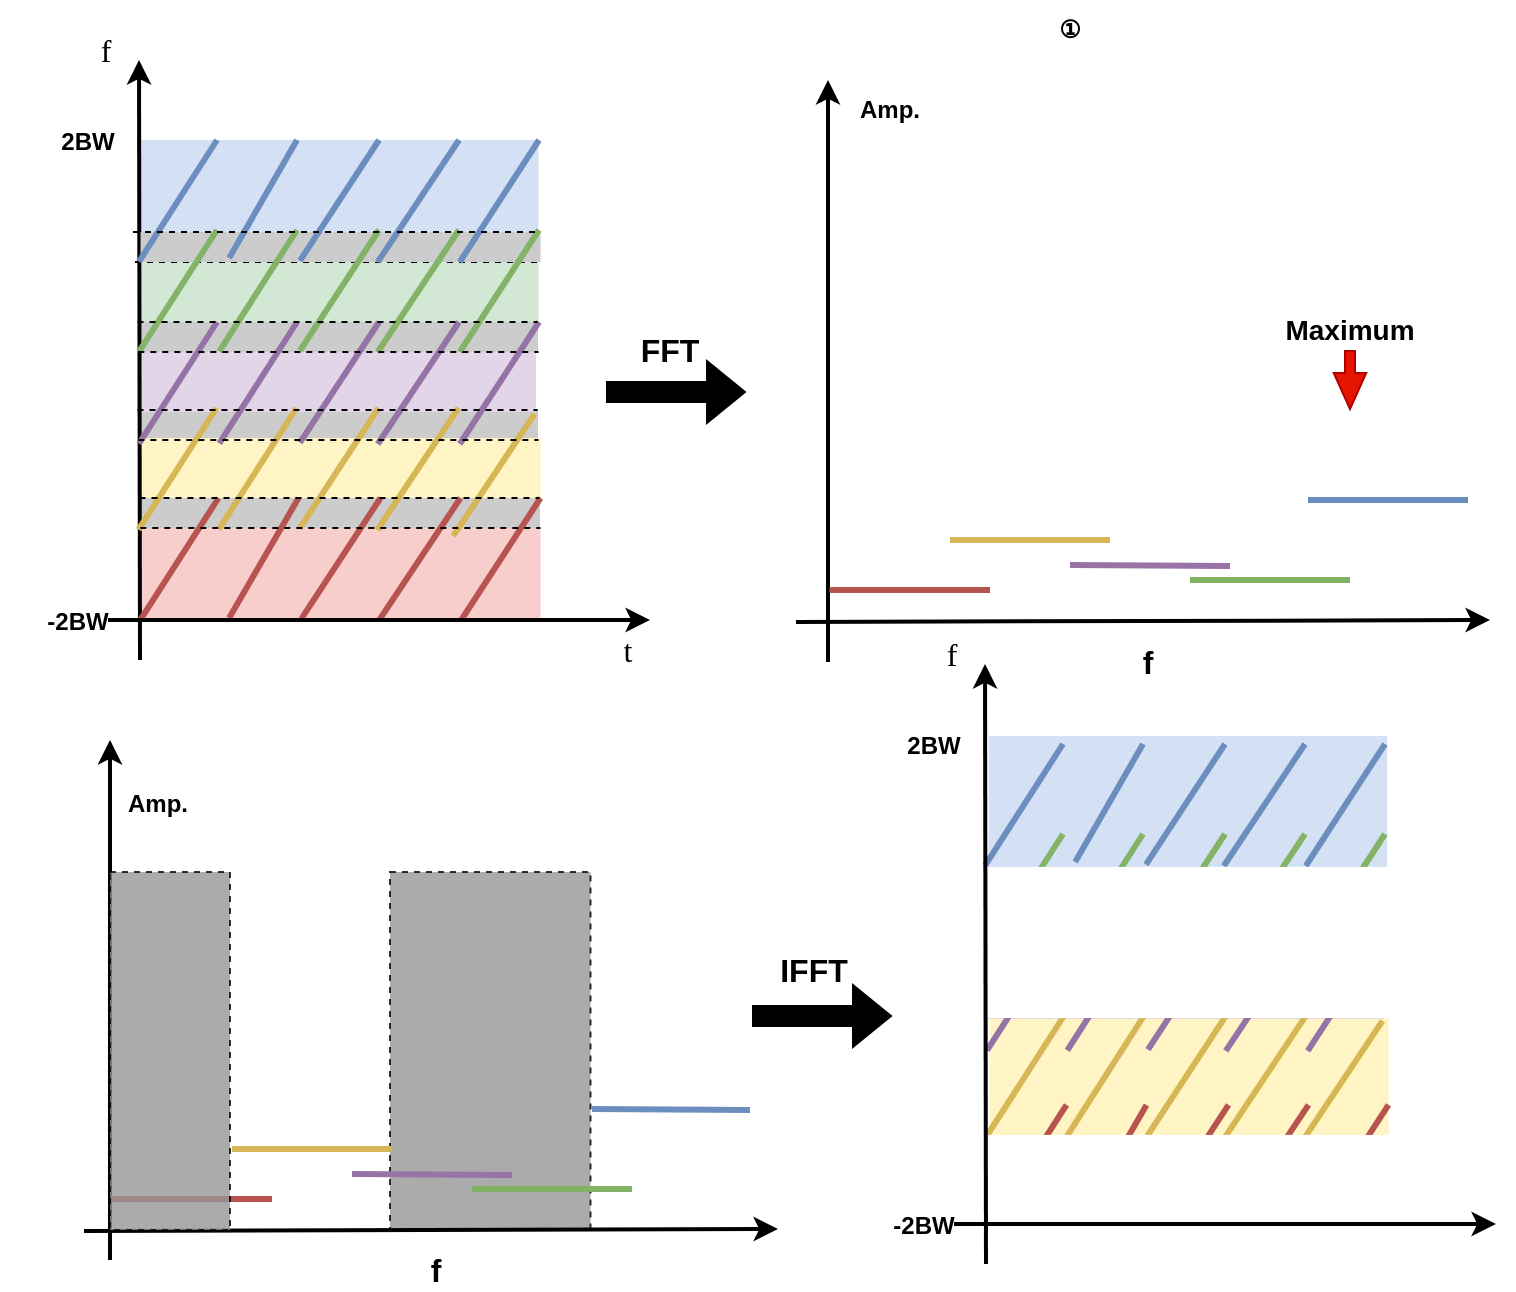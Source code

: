 <mxfile version="24.4.3" type="github">
  <diagram name="第 1 页" id="VxNEleHXGu8UuXWeugi7">
    <mxGraphModel dx="1073" dy="589" grid="1" gridSize="10" guides="1" tooltips="1" connect="1" arrows="1" fold="1" page="1" pageScale="1" pageWidth="827" pageHeight="1169" math="0" shadow="0">
      <root>
        <mxCell id="0" />
        <mxCell id="1" parent="0" />
        <mxCell id="XbkIyCVHTv0LO2_xPqWA-14" value="" style="group;strokeColor=default;fillColor=#969696;fontColor=#ffffff;container=0;dashed=1;opacity=80;" parent="1" vertex="1" connectable="0">
          <mxGeometry x="220" y="486" width="100.25" height="179" as="geometry" />
        </mxCell>
        <mxCell id="XbkIyCVHTv0LO2_xPqWA-61" value="&lt;b&gt;&lt;font style=&quot;font-size: 16px;&quot;&gt;FFT&lt;/font&gt;&lt;/b&gt;" style="text;strokeColor=none;align=center;fillColor=none;html=1;verticalAlign=middle;whiteSpace=wrap;rounded=0;" parent="1" vertex="1">
          <mxGeometry x="330" y="210" width="60" height="30" as="geometry" />
        </mxCell>
        <mxCell id="XbkIyCVHTv0LO2_xPqWA-70" value="" style="endArrow=classic;html=1;rounded=0;strokeWidth=2;" parent="1" edge="1">
          <mxGeometry width="50" height="50" relative="1" as="geometry">
            <mxPoint x="439" y="381" as="sourcePoint" />
            <mxPoint x="439" y="90" as="targetPoint" />
          </mxGeometry>
        </mxCell>
        <mxCell id="XbkIyCVHTv0LO2_xPqWA-98" value="" style="endArrow=classic;html=1;rounded=0;strokeWidth=2;" parent="1" edge="1">
          <mxGeometry width="50" height="50" relative="1" as="geometry">
            <mxPoint x="423" y="361" as="sourcePoint" />
            <mxPoint x="770" y="360" as="targetPoint" />
          </mxGeometry>
        </mxCell>
        <mxCell id="XbkIyCVHTv0LO2_xPqWA-100" value="&lt;font face=&quot;Helvetica&quot;&gt;&lt;b&gt;Amp.&lt;/b&gt;&lt;/font&gt;" style="text;strokeColor=none;align=center;fillColor=none;html=1;verticalAlign=middle;whiteSpace=wrap;rounded=0;" parent="1" vertex="1">
          <mxGeometry x="440" y="90" width="60" height="30" as="geometry" />
        </mxCell>
        <mxCell id="XbkIyCVHTv0LO2_xPqWA-101" value="&lt;font face=&quot;Helvetica&quot; style=&quot;font-size: 16px;&quot;&gt;&lt;b&gt;f&lt;/b&gt;&lt;/font&gt;" style="text;strokeColor=none;align=center;fillColor=none;html=1;verticalAlign=middle;whiteSpace=wrap;rounded=0;" parent="1" vertex="1">
          <mxGeometry x="584.75" y="373.5" width="28" height="14.5" as="geometry" />
        </mxCell>
        <mxCell id="XbkIyCVHTv0LO2_xPqWA-102" value="" style="endArrow=none;html=1;rounded=0;strokeWidth=3;strokeColor=#b85450;exitX=0.008;exitY=0.972;exitDx=0;exitDy=0;exitPerimeter=0;fillColor=#f8cecc;" parent="1" edge="1">
          <mxGeometry width="50" height="50" relative="1" as="geometry">
            <mxPoint x="439.752" y="345" as="sourcePoint" />
            <mxPoint x="520" y="345" as="targetPoint" />
          </mxGeometry>
        </mxCell>
        <mxCell id="XbkIyCVHTv0LO2_xPqWA-103" value="" style="endArrow=none;html=1;rounded=0;strokeWidth=3;strokeColor=#d6b656;exitX=0.008;exitY=0.972;exitDx=0;exitDy=0;exitPerimeter=0;fillColor=#f8cecc;" parent="1" edge="1">
          <mxGeometry width="50" height="50" relative="1" as="geometry">
            <mxPoint x="500.002" y="320" as="sourcePoint" />
            <mxPoint x="580" y="320" as="targetPoint" />
          </mxGeometry>
        </mxCell>
        <mxCell id="XbkIyCVHTv0LO2_xPqWA-104" value="" style="endArrow=none;html=1;rounded=0;strokeWidth=3;strokeColor=#9773a6;exitX=0.008;exitY=0.972;exitDx=0;exitDy=0;exitPerimeter=0;fillColor=#f8cecc;" parent="1" edge="1">
          <mxGeometry width="50" height="50" relative="1" as="geometry">
            <mxPoint x="560.002" y="332.5" as="sourcePoint" />
            <mxPoint x="640" y="333" as="targetPoint" />
          </mxGeometry>
        </mxCell>
        <mxCell id="XbkIyCVHTv0LO2_xPqWA-105" value="" style="endArrow=none;html=1;rounded=0;strokeWidth=3;strokeColor=#81b365;exitX=0.008;exitY=0.972;exitDx=0;exitDy=0;exitPerimeter=0;fillColor=#f8cecc;" parent="1" edge="1">
          <mxGeometry width="50" height="50" relative="1" as="geometry">
            <mxPoint x="620.002" y="340" as="sourcePoint" />
            <mxPoint x="700" y="340" as="targetPoint" />
          </mxGeometry>
        </mxCell>
        <mxCell id="XbkIyCVHTv0LO2_xPqWA-106" value="" style="endArrow=none;html=1;rounded=0;strokeWidth=3;strokeColor=#6c8ebf;exitX=0.008;exitY=0.972;exitDx=0;exitDy=0;exitPerimeter=0;fillColor=#f8cecc;" parent="1" edge="1">
          <mxGeometry width="50" height="50" relative="1" as="geometry">
            <mxPoint x="679.002" y="300" as="sourcePoint" />
            <mxPoint x="759" y="300" as="targetPoint" />
          </mxGeometry>
        </mxCell>
        <mxCell id="31BAXKI34DxPGChQAaCB-2" value="&lt;b&gt;①&lt;/b&gt;" style="text;strokeColor=none;align=center;fillColor=none;html=1;verticalAlign=middle;whiteSpace=wrap;rounded=0;" vertex="1" parent="1">
          <mxGeometry x="530" y="50" width="60" height="30" as="geometry" />
        </mxCell>
        <mxCell id="31BAXKI34DxPGChQAaCB-3" value="" style="endArrow=classic;html=1;rounded=0;strokeWidth=2;" edge="1" parent="1">
          <mxGeometry width="50" height="50" relative="1" as="geometry">
            <mxPoint x="80" y="680" as="sourcePoint" />
            <mxPoint x="80" y="420" as="targetPoint" />
          </mxGeometry>
        </mxCell>
        <mxCell id="31BAXKI34DxPGChQAaCB-4" value="" style="endArrow=classic;html=1;rounded=0;strokeWidth=2;" edge="1" parent="1">
          <mxGeometry width="50" height="50" relative="1" as="geometry">
            <mxPoint x="67" y="665.5" as="sourcePoint" />
            <mxPoint x="414" y="664.5" as="targetPoint" />
          </mxGeometry>
        </mxCell>
        <mxCell id="31BAXKI34DxPGChQAaCB-5" value="&lt;font face=&quot;Helvetica&quot;&gt;&lt;b&gt;Amp.&lt;/b&gt;&lt;/font&gt;" style="text;strokeColor=none;align=center;fillColor=none;html=1;verticalAlign=middle;whiteSpace=wrap;rounded=0;" vertex="1" parent="1">
          <mxGeometry x="74" y="436.5" width="60" height="30" as="geometry" />
        </mxCell>
        <mxCell id="31BAXKI34DxPGChQAaCB-6" value="&lt;font face=&quot;Helvetica&quot; style=&quot;font-size: 16px;&quot;&gt;&lt;b&gt;f&lt;/b&gt;&lt;/font&gt;" style="text;strokeColor=none;align=center;fillColor=none;html=1;verticalAlign=middle;whiteSpace=wrap;rounded=0;" vertex="1" parent="1">
          <mxGeometry x="228.75" y="678" width="28" height="14.5" as="geometry" />
        </mxCell>
        <mxCell id="31BAXKI34DxPGChQAaCB-7" value="" style="endArrow=none;html=1;rounded=0;strokeWidth=3;strokeColor=#b85450;exitX=0.008;exitY=0.972;exitDx=0;exitDy=0;exitPerimeter=0;fillColor=#f8cecc;" edge="1" parent="1">
          <mxGeometry width="50" height="50" relative="1" as="geometry">
            <mxPoint x="80.752" y="649.5" as="sourcePoint" />
            <mxPoint x="161" y="649.5" as="targetPoint" />
          </mxGeometry>
        </mxCell>
        <mxCell id="31BAXKI34DxPGChQAaCB-8" value="" style="endArrow=none;html=1;rounded=0;strokeWidth=3;strokeColor=#d6b656;exitX=0.008;exitY=0.972;exitDx=0;exitDy=0;exitPerimeter=0;fillColor=#f8cecc;" edge="1" parent="1">
          <mxGeometry width="50" height="50" relative="1" as="geometry">
            <mxPoint x="141.002" y="624.5" as="sourcePoint" />
            <mxPoint x="221" y="624.5" as="targetPoint" />
          </mxGeometry>
        </mxCell>
        <mxCell id="31BAXKI34DxPGChQAaCB-9" value="" style="endArrow=none;html=1;rounded=0;strokeWidth=3;strokeColor=#9773a6;exitX=0.008;exitY=0.972;exitDx=0;exitDy=0;exitPerimeter=0;fillColor=#f8cecc;" edge="1" parent="1">
          <mxGeometry width="50" height="50" relative="1" as="geometry">
            <mxPoint x="201.002" y="637" as="sourcePoint" />
            <mxPoint x="281" y="637.5" as="targetPoint" />
          </mxGeometry>
        </mxCell>
        <mxCell id="31BAXKI34DxPGChQAaCB-10" value="" style="endArrow=none;html=1;rounded=0;strokeWidth=3;strokeColor=#81b365;exitX=0.008;exitY=0.972;exitDx=0;exitDy=0;exitPerimeter=0;fillColor=#f8cecc;" edge="1" parent="1">
          <mxGeometry width="50" height="50" relative="1" as="geometry">
            <mxPoint x="261.002" y="644.5" as="sourcePoint" />
            <mxPoint x="341" y="644.5" as="targetPoint" />
          </mxGeometry>
        </mxCell>
        <mxCell id="31BAXKI34DxPGChQAaCB-11" value="" style="endArrow=none;html=1;rounded=0;strokeWidth=3;strokeColor=#6c8ebf;exitX=0.008;exitY=0.972;exitDx=0;exitDy=0;exitPerimeter=0;fillColor=#f8cecc;" edge="1" parent="1">
          <mxGeometry width="50" height="50" relative="1" as="geometry">
            <mxPoint x="321.002" y="604.5" as="sourcePoint" />
            <mxPoint x="400" y="605" as="targetPoint" />
          </mxGeometry>
        </mxCell>
        <mxCell id="31BAXKI34DxPGChQAaCB-12" value="&lt;b&gt;2BW&lt;/b&gt;" style="text;strokeColor=none;align=center;fillColor=none;html=1;verticalAlign=middle;whiteSpace=wrap;rounded=0;" vertex="1" parent="1">
          <mxGeometry x="38.5" y="105.5" width="60" height="30" as="geometry" />
        </mxCell>
        <mxCell id="31BAXKI34DxPGChQAaCB-13" value="&lt;font face=&quot;Times New Roman&quot; style=&quot;font-size: 16px;&quot;&gt;f&lt;/font&gt;" style="text;strokeColor=none;align=center;fillColor=none;html=1;verticalAlign=middle;whiteSpace=wrap;rounded=0;" vertex="1" parent="1">
          <mxGeometry x="47.5" y="60" width="60" height="30" as="geometry" />
        </mxCell>
        <mxCell id="31BAXKI34DxPGChQAaCB-14" value="" style="rounded=0;whiteSpace=wrap;html=1;strokeColor=none;container=0;" vertex="1" parent="1">
          <mxGeometry x="25" y="140" width="200.5" height="10" as="geometry" />
        </mxCell>
        <mxCell id="31BAXKI34DxPGChQAaCB-15" value="" style="group;strokeColor=none;" vertex="1" connectable="0" parent="1">
          <mxGeometry x="54.5" y="80" width="295.5" height="320" as="geometry" />
        </mxCell>
        <mxCell id="31BAXKI34DxPGChQAaCB-16" value="" style="group;strokeColor=none;fillColor=#CCCCCC;fontColor=#ffffff;container=0;" vertex="1" connectable="0" parent="31BAXKI34DxPGChQAaCB-15">
          <mxGeometry x="40.5" y="219" width="200" height="15" as="geometry" />
        </mxCell>
        <mxCell id="31BAXKI34DxPGChQAaCB-17" value="" style="group;strokeColor=none;fillColor=#CCCCCC;fontColor=#ffffff;container=0;" vertex="1" connectable="0" parent="31BAXKI34DxPGChQAaCB-15">
          <mxGeometry x="39.5" y="175" width="200" height="15" as="geometry" />
        </mxCell>
        <mxCell id="31BAXKI34DxPGChQAaCB-18" value="" style="group;strokeColor=none;fillColor=#CCCCCC;fontColor=#ffffff;container=0;" vertex="1" connectable="0" parent="31BAXKI34DxPGChQAaCB-15">
          <mxGeometry x="39.5" y="131" width="200" height="15" as="geometry" />
        </mxCell>
        <mxCell id="31BAXKI34DxPGChQAaCB-19" value="" style="rounded=0;whiteSpace=wrap;html=1;fillColor=#F8CECC;strokeColor=none;container=0;" vertex="1" parent="31BAXKI34DxPGChQAaCB-15">
          <mxGeometry x="41.502" y="234" width="199.25" height="45" as="geometry" />
        </mxCell>
        <mxCell id="31BAXKI34DxPGChQAaCB-20" value="" style="rounded=0;whiteSpace=wrap;html=1;fillColor=#FFF4C3;strokeColor=none;container=0;" vertex="1" parent="31BAXKI34DxPGChQAaCB-15">
          <mxGeometry x="41.502" y="189" width="199.25" height="30" as="geometry" />
        </mxCell>
        <mxCell id="31BAXKI34DxPGChQAaCB-21" value="" style="rounded=0;whiteSpace=wrap;html=1;fillColor=#E1D5E7;strokeColor=none;container=0;" vertex="1" parent="31BAXKI34DxPGChQAaCB-15">
          <mxGeometry x="39.252" y="146" width="199.25" height="30" as="geometry" />
        </mxCell>
        <mxCell id="31BAXKI34DxPGChQAaCB-22" value="" style="rounded=0;whiteSpace=wrap;html=1;fillColor=#D4E1F5;strokeColor=none;container=0;" vertex="1" parent="31BAXKI34DxPGChQAaCB-15">
          <mxGeometry x="40.502" y="40" width="199.25" height="46" as="geometry" />
        </mxCell>
        <mxCell id="31BAXKI34DxPGChQAaCB-23" value="" style="rounded=0;whiteSpace=wrap;html=1;fillColor=#D3E8D4;strokeColor=none;container=0;" vertex="1" parent="31BAXKI34DxPGChQAaCB-15">
          <mxGeometry x="40.502" y="101" width="199.25" height="30" as="geometry" />
        </mxCell>
        <mxCell id="31BAXKI34DxPGChQAaCB-24" value="" style="endArrow=none;dashed=1;html=1;rounded=0;strokeColor=#000000;" edge="1" parent="31BAXKI34DxPGChQAaCB-15">
          <mxGeometry width="50" height="50" relative="1" as="geometry">
            <mxPoint x="38" y="101" as="sourcePoint" />
            <mxPoint x="240" y="101" as="targetPoint" />
          </mxGeometry>
        </mxCell>
        <mxCell id="31BAXKI34DxPGChQAaCB-25" value="" style="endArrow=none;html=1;rounded=0;strokeWidth=3;strokeColor=#d6b656;fillColor=#fff2cc;" edge="1" parent="31BAXKI34DxPGChQAaCB-15">
          <mxGeometry width="50" height="50" relative="1" as="geometry">
            <mxPoint x="197.12" y="238" as="sourcePoint" />
            <mxPoint x="237.75" y="177" as="targetPoint" />
          </mxGeometry>
        </mxCell>
        <mxCell id="31BAXKI34DxPGChQAaCB-26" value="" style="endArrow=classic;html=1;rounded=0;strokeWidth=2;" edge="1" parent="31BAXKI34DxPGChQAaCB-15">
          <mxGeometry width="50" height="50" relative="1" as="geometry">
            <mxPoint x="40.5" y="300" as="sourcePoint" />
            <mxPoint x="40" as="targetPoint" />
          </mxGeometry>
        </mxCell>
        <mxCell id="31BAXKI34DxPGChQAaCB-27" value="" style="group;strokeColor=none;fillColor=#CCCCCC;fontColor=#ffffff;container=0;" vertex="1" connectable="0" parent="31BAXKI34DxPGChQAaCB-15">
          <mxGeometry x="40.75" y="86" width="200" height="15" as="geometry" />
        </mxCell>
        <mxCell id="31BAXKI34DxPGChQAaCB-30" value="" style="endArrow=none;html=1;rounded=0;strokeWidth=3;strokeColor=#6c8ebf;exitX=0.008;exitY=0.972;exitDx=0;exitDy=0;exitPerimeter=0;fillColor=#dae8fc;" edge="1" parent="31BAXKI34DxPGChQAaCB-15">
          <mxGeometry width="50" height="50" relative="1" as="geometry">
            <mxPoint x="40.002" y="100.76" as="sourcePoint" />
            <mxPoint x="79" y="40" as="targetPoint" />
          </mxGeometry>
        </mxCell>
        <mxCell id="31BAXKI34DxPGChQAaCB-31" value="" style="endArrow=none;html=1;rounded=0;strokeWidth=3;strokeColor=#6c8ebf;exitX=0.127;exitY=0.984;exitDx=0;exitDy=0;exitPerimeter=0;fillColor=#dae8fc;" edge="1" parent="31BAXKI34DxPGChQAaCB-15">
          <mxGeometry width="50" height="50" relative="1" as="geometry">
            <mxPoint x="85.08" y="99.04" as="sourcePoint" />
            <mxPoint x="119" y="40" as="targetPoint" />
          </mxGeometry>
        </mxCell>
        <mxCell id="31BAXKI34DxPGChQAaCB-32" value="" style="endArrow=none;html=1;rounded=0;strokeWidth=3;strokeColor=#6c8ebf;exitX=0.264;exitY=0.979;exitDx=0;exitDy=0;exitPerimeter=0;fillColor=#dae8fc;" edge="1" parent="31BAXKI34DxPGChQAaCB-15">
          <mxGeometry width="50" height="50" relative="1" as="geometry">
            <mxPoint x="120.476" y="100.32" as="sourcePoint" />
            <mxPoint x="160" y="40" as="targetPoint" />
          </mxGeometry>
        </mxCell>
        <mxCell id="31BAXKI34DxPGChQAaCB-33" value="" style="endArrow=none;html=1;rounded=0;strokeWidth=3;strokeColor=#6c8ebf;fillColor=#dae8fc;" edge="1" parent="31BAXKI34DxPGChQAaCB-15">
          <mxGeometry width="50" height="50" relative="1" as="geometry">
            <mxPoint x="159.37" y="101" as="sourcePoint" />
            <mxPoint x="200" y="40" as="targetPoint" />
          </mxGeometry>
        </mxCell>
        <mxCell id="31BAXKI34DxPGChQAaCB-34" value="" style="endArrow=none;html=1;rounded=0;strokeWidth=3;strokeColor=#6c8ebf;fillColor=#dae8fc;" edge="1" parent="31BAXKI34DxPGChQAaCB-15">
          <mxGeometry width="50" height="50" relative="1" as="geometry">
            <mxPoint x="200.37" y="101" as="sourcePoint" />
            <mxPoint x="240" y="40" as="targetPoint" />
          </mxGeometry>
        </mxCell>
        <mxCell id="31BAXKI34DxPGChQAaCB-35" value="" style="endArrow=none;html=1;rounded=0;strokeWidth=3;strokeColor=#82b366;exitX=0.008;exitY=0.972;exitDx=0;exitDy=0;exitPerimeter=0;fillColor=#d5e8d4;" edge="1" parent="31BAXKI34DxPGChQAaCB-15">
          <mxGeometry width="50" height="50" relative="1" as="geometry">
            <mxPoint x="40.002" y="145.76" as="sourcePoint" />
            <mxPoint x="79" y="85" as="targetPoint" />
          </mxGeometry>
        </mxCell>
        <mxCell id="31BAXKI34DxPGChQAaCB-36" value="" style="endArrow=none;html=1;rounded=0;strokeWidth=3;strokeColor=#82b366;exitX=0.127;exitY=0.984;exitDx=0;exitDy=0;exitPerimeter=0;fillColor=#d5e8d4;" edge="1" parent="31BAXKI34DxPGChQAaCB-15">
          <mxGeometry width="50" height="50" relative="1" as="geometry">
            <mxPoint x="80.153" y="145.72" as="sourcePoint" />
            <mxPoint x="119" y="85" as="targetPoint" />
          </mxGeometry>
        </mxCell>
        <mxCell id="31BAXKI34DxPGChQAaCB-37" value="" style="endArrow=none;html=1;rounded=0;strokeWidth=3;strokeColor=#82b366;exitX=0.264;exitY=0.979;exitDx=0;exitDy=0;exitPerimeter=0;fillColor=#d5e8d4;" edge="1" parent="31BAXKI34DxPGChQAaCB-15">
          <mxGeometry width="50" height="50" relative="1" as="geometry">
            <mxPoint x="120.476" y="145.32" as="sourcePoint" />
            <mxPoint x="160" y="85" as="targetPoint" />
          </mxGeometry>
        </mxCell>
        <mxCell id="31BAXKI34DxPGChQAaCB-38" value="" style="endArrow=none;html=1;rounded=0;strokeWidth=3;strokeColor=#82b366;fillColor=#d5e8d4;" edge="1" parent="31BAXKI34DxPGChQAaCB-15">
          <mxGeometry width="50" height="50" relative="1" as="geometry">
            <mxPoint x="159.37" y="146" as="sourcePoint" />
            <mxPoint x="200" y="85" as="targetPoint" />
          </mxGeometry>
        </mxCell>
        <mxCell id="31BAXKI34DxPGChQAaCB-39" value="" style="endArrow=none;html=1;rounded=0;strokeWidth=3;strokeColor=#82b366;fillColor=#d5e8d4;" edge="1" parent="31BAXKI34DxPGChQAaCB-15">
          <mxGeometry width="50" height="50" relative="1" as="geometry">
            <mxPoint x="200.37" y="146" as="sourcePoint" />
            <mxPoint x="240" y="85" as="targetPoint" />
          </mxGeometry>
        </mxCell>
        <mxCell id="31BAXKI34DxPGChQAaCB-40" value="" style="endArrow=none;html=1;rounded=0;strokeWidth=3;strokeColor=#9673a6;exitX=0.008;exitY=0.972;exitDx=0;exitDy=0;exitPerimeter=0;fillColor=#e1d5e7;" edge="1" parent="31BAXKI34DxPGChQAaCB-15">
          <mxGeometry width="50" height="50" relative="1" as="geometry">
            <mxPoint x="40.002" y="191.76" as="sourcePoint" />
            <mxPoint x="79" y="131" as="targetPoint" />
          </mxGeometry>
        </mxCell>
        <mxCell id="31BAXKI34DxPGChQAaCB-41" value="" style="endArrow=none;html=1;rounded=0;strokeWidth=3;strokeColor=#9673a6;exitX=0.127;exitY=0.984;exitDx=0;exitDy=0;exitPerimeter=0;fillColor=#e1d5e7;" edge="1" parent="31BAXKI34DxPGChQAaCB-15">
          <mxGeometry width="50" height="50" relative="1" as="geometry">
            <mxPoint x="80.153" y="191.72" as="sourcePoint" />
            <mxPoint x="119" y="131" as="targetPoint" />
          </mxGeometry>
        </mxCell>
        <mxCell id="31BAXKI34DxPGChQAaCB-42" value="" style="endArrow=none;html=1;rounded=0;strokeWidth=3;strokeColor=#9673a6;exitX=0.264;exitY=0.979;exitDx=0;exitDy=0;exitPerimeter=0;fillColor=#e1d5e7;" edge="1" parent="31BAXKI34DxPGChQAaCB-15">
          <mxGeometry width="50" height="50" relative="1" as="geometry">
            <mxPoint x="120.476" y="191.32" as="sourcePoint" />
            <mxPoint x="160" y="131" as="targetPoint" />
          </mxGeometry>
        </mxCell>
        <mxCell id="31BAXKI34DxPGChQAaCB-43" value="" style="endArrow=none;html=1;rounded=0;strokeWidth=3;strokeColor=#9673a6;fillColor=#e1d5e7;" edge="1" parent="31BAXKI34DxPGChQAaCB-15">
          <mxGeometry width="50" height="50" relative="1" as="geometry">
            <mxPoint x="159.37" y="192" as="sourcePoint" />
            <mxPoint x="200" y="131" as="targetPoint" />
          </mxGeometry>
        </mxCell>
        <mxCell id="31BAXKI34DxPGChQAaCB-44" value="" style="endArrow=none;html=1;rounded=0;strokeWidth=3;strokeColor=#9673a6;fillColor=#e1d5e7;" edge="1" parent="31BAXKI34DxPGChQAaCB-15">
          <mxGeometry width="50" height="50" relative="1" as="geometry">
            <mxPoint x="200.37" y="192" as="sourcePoint" />
            <mxPoint x="240" y="131" as="targetPoint" />
          </mxGeometry>
        </mxCell>
        <mxCell id="31BAXKI34DxPGChQAaCB-45" value="" style="endArrow=none;html=1;rounded=0;strokeWidth=3;strokeColor=#d6b656;exitX=0.008;exitY=0.972;exitDx=0;exitDy=0;exitPerimeter=0;fillColor=#fff2cc;" edge="1" parent="31BAXKI34DxPGChQAaCB-15">
          <mxGeometry width="50" height="50" relative="1" as="geometry">
            <mxPoint x="39.752" y="234.76" as="sourcePoint" />
            <mxPoint x="78.75" y="174" as="targetPoint" />
          </mxGeometry>
        </mxCell>
        <mxCell id="31BAXKI34DxPGChQAaCB-46" value="" style="endArrow=none;html=1;rounded=0;strokeWidth=3;strokeColor=#d6b656;exitX=0.127;exitY=0.984;exitDx=0;exitDy=0;exitPerimeter=0;fillColor=#fff2cc;" edge="1" parent="31BAXKI34DxPGChQAaCB-15">
          <mxGeometry width="50" height="50" relative="1" as="geometry">
            <mxPoint x="79.903" y="234.72" as="sourcePoint" />
            <mxPoint x="118.75" y="174" as="targetPoint" />
          </mxGeometry>
        </mxCell>
        <mxCell id="31BAXKI34DxPGChQAaCB-47" value="" style="endArrow=none;html=1;rounded=0;strokeWidth=3;strokeColor=#d6b656;exitX=0.264;exitY=0.979;exitDx=0;exitDy=0;exitPerimeter=0;fillColor=#fff2cc;" edge="1" parent="31BAXKI34DxPGChQAaCB-15">
          <mxGeometry width="50" height="50" relative="1" as="geometry">
            <mxPoint x="120.226" y="234.32" as="sourcePoint" />
            <mxPoint x="159.75" y="174" as="targetPoint" />
          </mxGeometry>
        </mxCell>
        <mxCell id="31BAXKI34DxPGChQAaCB-48" value="" style="endArrow=none;html=1;rounded=0;strokeWidth=3;strokeColor=#d6b656;fillColor=#fff2cc;" edge="1" parent="31BAXKI34DxPGChQAaCB-15">
          <mxGeometry width="50" height="50" relative="1" as="geometry">
            <mxPoint x="159.12" y="235" as="sourcePoint" />
            <mxPoint x="199.75" y="174" as="targetPoint" />
          </mxGeometry>
        </mxCell>
        <mxCell id="31BAXKI34DxPGChQAaCB-49" value="" style="endArrow=none;html=1;rounded=0;strokeWidth=3;strokeColor=#b85450;exitX=0.008;exitY=0.972;exitDx=0;exitDy=0;exitPerimeter=0;fillColor=#f8cecc;" edge="1" parent="31BAXKI34DxPGChQAaCB-15">
          <mxGeometry width="50" height="50" relative="1" as="geometry">
            <mxPoint x="40.752" y="279.76" as="sourcePoint" />
            <mxPoint x="79.75" y="219" as="targetPoint" />
          </mxGeometry>
        </mxCell>
        <mxCell id="31BAXKI34DxPGChQAaCB-50" value="" style="endArrow=none;html=1;rounded=0;strokeWidth=3;strokeColor=#b85450;exitX=0.127;exitY=0.984;exitDx=0;exitDy=0;exitPerimeter=0;fillColor=#f8cecc;" edge="1" parent="31BAXKI34DxPGChQAaCB-15">
          <mxGeometry width="50" height="50" relative="1" as="geometry">
            <mxPoint x="85.08" y="279.04" as="sourcePoint" />
            <mxPoint x="119.75" y="219" as="targetPoint" />
          </mxGeometry>
        </mxCell>
        <mxCell id="31BAXKI34DxPGChQAaCB-51" value="" style="endArrow=none;html=1;rounded=0;strokeWidth=3;strokeColor=#b85450;exitX=0.264;exitY=0.979;exitDx=0;exitDy=0;exitPerimeter=0;fillColor=#f8cecc;" edge="1" parent="31BAXKI34DxPGChQAaCB-15">
          <mxGeometry width="50" height="50" relative="1" as="geometry">
            <mxPoint x="121.226" y="279.32" as="sourcePoint" />
            <mxPoint x="160.75" y="219" as="targetPoint" />
          </mxGeometry>
        </mxCell>
        <mxCell id="31BAXKI34DxPGChQAaCB-52" value="" style="endArrow=none;html=1;rounded=0;strokeWidth=3;strokeColor=#b85450;fillColor=#f8cecc;" edge="1" parent="31BAXKI34DxPGChQAaCB-15">
          <mxGeometry width="50" height="50" relative="1" as="geometry">
            <mxPoint x="160.12" y="280" as="sourcePoint" />
            <mxPoint x="200.75" y="219" as="targetPoint" />
          </mxGeometry>
        </mxCell>
        <mxCell id="31BAXKI34DxPGChQAaCB-53" value="" style="endArrow=none;html=1;rounded=0;strokeWidth=3;strokeColor=#b85450;fillColor=#f8cecc;" edge="1" parent="31BAXKI34DxPGChQAaCB-15">
          <mxGeometry width="50" height="50" relative="1" as="geometry">
            <mxPoint x="201.12" y="280" as="sourcePoint" />
            <mxPoint x="240.75" y="219" as="targetPoint" />
          </mxGeometry>
        </mxCell>
        <mxCell id="31BAXKI34DxPGChQAaCB-54" value="" style="endArrow=none;html=1;rounded=0;strokeWidth=3;strokeColor=#6c8ebf;exitX=0.127;exitY=0.984;exitDx=0;exitDy=0;exitPerimeter=0;fillColor=#dae8fc;" edge="1" parent="31BAXKI34DxPGChQAaCB-15">
          <mxGeometry width="50" height="50" relative="1" as="geometry">
            <mxPoint x="80.153" y="100.72" as="sourcePoint" />
            <mxPoint x="80.618" y="100.0" as="targetPoint" />
          </mxGeometry>
        </mxCell>
        <mxCell id="31BAXKI34DxPGChQAaCB-57" value="" style="endArrow=none;html=1;rounded=0;strokeWidth=3;strokeColor=#b85450;exitX=0.127;exitY=0.984;exitDx=0;exitDy=0;exitPerimeter=0;fillColor=#f8cecc;" edge="1" parent="31BAXKI34DxPGChQAaCB-15">
          <mxGeometry width="50" height="50" relative="1" as="geometry">
            <mxPoint x="80.903" y="279.72" as="sourcePoint" />
            <mxPoint x="80.723" y="280" as="targetPoint" />
          </mxGeometry>
        </mxCell>
        <mxCell id="31BAXKI34DxPGChQAaCB-58" value="" style="endArrow=none;dashed=1;html=1;rounded=0;strokeColor=#000000;" edge="1" parent="31BAXKI34DxPGChQAaCB-15">
          <mxGeometry width="50" height="50" relative="1" as="geometry">
            <mxPoint x="37" y="86" as="sourcePoint" />
            <mxPoint x="240" y="86" as="targetPoint" />
          </mxGeometry>
        </mxCell>
        <mxCell id="31BAXKI34DxPGChQAaCB-59" value="" style="endArrow=classic;html=1;rounded=0;strokeWidth=2;" edge="1" parent="31BAXKI34DxPGChQAaCB-15">
          <mxGeometry width="50" height="50" relative="1" as="geometry">
            <mxPoint x="24.5" y="280" as="sourcePoint" />
            <mxPoint x="295.5" y="280" as="targetPoint" />
          </mxGeometry>
        </mxCell>
        <mxCell id="31BAXKI34DxPGChQAaCB-60" value="" style="endArrow=none;dashed=1;html=1;rounded=0;strokeColor=#000000;" edge="1" parent="31BAXKI34DxPGChQAaCB-15">
          <mxGeometry width="50" height="50" relative="1" as="geometry">
            <mxPoint x="40.252" y="219" as="sourcePoint" />
            <mxPoint x="240.337" y="219" as="targetPoint" />
          </mxGeometry>
        </mxCell>
        <mxCell id="31BAXKI34DxPGChQAaCB-61" value="" style="endArrow=none;dashed=1;html=1;rounded=0;strokeColor=#000000;" edge="1" parent="31BAXKI34DxPGChQAaCB-15">
          <mxGeometry width="50" height="50" relative="1" as="geometry">
            <mxPoint x="40.667" y="234" as="sourcePoint" />
            <mxPoint x="240.752" y="234" as="targetPoint" />
          </mxGeometry>
        </mxCell>
        <mxCell id="31BAXKI34DxPGChQAaCB-62" value="" style="endArrow=none;dashed=1;html=1;rounded=0;strokeColor=#000000;" edge="1" parent="31BAXKI34DxPGChQAaCB-15">
          <mxGeometry width="50" height="50" relative="1" as="geometry">
            <mxPoint x="39.252" y="175" as="sourcePoint" />
            <mxPoint x="239.337" y="175" as="targetPoint" />
          </mxGeometry>
        </mxCell>
        <mxCell id="31BAXKI34DxPGChQAaCB-63" value="" style="endArrow=none;dashed=1;html=1;rounded=0;strokeColor=#000000;" edge="1" parent="31BAXKI34DxPGChQAaCB-15">
          <mxGeometry width="50" height="50" relative="1" as="geometry">
            <mxPoint x="39.667" y="190" as="sourcePoint" />
            <mxPoint x="239.752" y="190" as="targetPoint" />
          </mxGeometry>
        </mxCell>
        <mxCell id="31BAXKI34DxPGChQAaCB-64" value="" style="endArrow=none;dashed=1;html=1;rounded=0;strokeColor=#000000;" edge="1" parent="31BAXKI34DxPGChQAaCB-15">
          <mxGeometry width="50" height="50" relative="1" as="geometry">
            <mxPoint x="39.252" y="131" as="sourcePoint" />
            <mxPoint x="239.337" y="131" as="targetPoint" />
          </mxGeometry>
        </mxCell>
        <mxCell id="31BAXKI34DxPGChQAaCB-65" value="" style="endArrow=none;dashed=1;html=1;rounded=0;strokeColor=#000000;" edge="1" parent="31BAXKI34DxPGChQAaCB-15">
          <mxGeometry width="50" height="50" relative="1" as="geometry">
            <mxPoint x="39.667" y="146" as="sourcePoint" />
            <mxPoint x="239.752" y="146" as="targetPoint" />
          </mxGeometry>
        </mxCell>
        <mxCell id="31BAXKI34DxPGChQAaCB-68" value="&lt;b&gt;-2BW&lt;/b&gt;" style="text;strokeColor=none;align=center;fillColor=none;html=1;verticalAlign=middle;whiteSpace=wrap;rounded=0;" vertex="1" parent="31BAXKI34DxPGChQAaCB-15">
          <mxGeometry x="-20.75" y="266" width="60" height="30" as="geometry" />
        </mxCell>
        <mxCell id="31BAXKI34DxPGChQAaCB-70" value="&lt;font face=&quot;Times New Roman&quot; style=&quot;font-size: 16px;&quot;&gt;t&lt;/font&gt;" style="text;strokeColor=none;align=center;fillColor=none;html=1;verticalAlign=middle;whiteSpace=wrap;rounded=0;" vertex="1" parent="1">
          <mxGeometry x="309" y="360" width="60" height="30" as="geometry" />
        </mxCell>
        <mxCell id="31BAXKI34DxPGChQAaCB-77" value="&lt;b style=&quot;&quot;&gt;&lt;font style=&quot;font-size: 14px;&quot;&gt;Maximum&lt;/font&gt;&lt;/b&gt;" style="text;strokeColor=none;align=center;fillColor=none;html=1;verticalAlign=middle;whiteSpace=wrap;rounded=0;" vertex="1" parent="1">
          <mxGeometry x="670" y="200" width="60" height="30" as="geometry" />
        </mxCell>
        <mxCell id="31BAXKI34DxPGChQAaCB-78" value="" style="shape=flexArrow;endArrow=classic;html=1;rounded=0;width=5;endSize=5.67;endWidth=10.241;fillColor=#e51400;strokeColor=#B20000;" edge="1" parent="1">
          <mxGeometry width="50" height="50" relative="1" as="geometry">
            <mxPoint x="700" y="225" as="sourcePoint" />
            <mxPoint x="700" y="255" as="targetPoint" />
          </mxGeometry>
        </mxCell>
        <mxCell id="31BAXKI34DxPGChQAaCB-80" value="&lt;b&gt;&lt;font style=&quot;font-size: 16px;&quot;&gt;IFFT&lt;/font&gt;&lt;/b&gt;" style="text;strokeColor=none;align=center;fillColor=none;html=1;verticalAlign=middle;whiteSpace=wrap;rounded=0;" vertex="1" parent="1">
          <mxGeometry x="401.5" y="520" width="60" height="30" as="geometry" />
        </mxCell>
        <mxCell id="31BAXKI34DxPGChQAaCB-81" value="&lt;b&gt;2BW&lt;/b&gt;" style="text;strokeColor=none;align=center;fillColor=none;html=1;verticalAlign=middle;whiteSpace=wrap;rounded=0;" vertex="1" parent="1">
          <mxGeometry x="461.5" y="407.5" width="60" height="30" as="geometry" />
        </mxCell>
        <mxCell id="31BAXKI34DxPGChQAaCB-82" value="&lt;font face=&quot;Times New Roman&quot; style=&quot;font-size: 16px;&quot;&gt;f&lt;/font&gt;" style="text;strokeColor=none;align=center;fillColor=none;html=1;verticalAlign=middle;whiteSpace=wrap;rounded=0;" vertex="1" parent="1">
          <mxGeometry x="470.5" y="362" width="60" height="30" as="geometry" />
        </mxCell>
        <mxCell id="31BAXKI34DxPGChQAaCB-83" value="" style="rounded=0;whiteSpace=wrap;html=1;strokeColor=none;container=0;" vertex="1" parent="1">
          <mxGeometry x="448" y="442" width="200.5" height="10" as="geometry" />
        </mxCell>
        <mxCell id="31BAXKI34DxPGChQAaCB-90" value="" style="rounded=0;whiteSpace=wrap;html=1;fillColor=#D4E1F5;strokeColor=none;container=0;" vertex="1" parent="1">
          <mxGeometry x="519.37" y="418" width="199.25" height="68" as="geometry" />
        </mxCell>
        <mxCell id="31BAXKI34DxPGChQAaCB-96" value="" style="endArrow=none;html=1;rounded=0;strokeWidth=3;strokeColor=#6c8ebf;exitX=0.008;exitY=0.972;exitDx=0;exitDy=0;exitPerimeter=0;fillColor=#dae8fc;" edge="1" parent="1">
          <mxGeometry width="50" height="50" relative="1" as="geometry">
            <mxPoint x="517.502" y="482.76" as="sourcePoint" />
            <mxPoint x="556.5" y="422" as="targetPoint" />
          </mxGeometry>
        </mxCell>
        <mxCell id="31BAXKI34DxPGChQAaCB-97" value="" style="endArrow=none;html=1;rounded=0;strokeWidth=3;strokeColor=#6c8ebf;exitX=0.127;exitY=0.984;exitDx=0;exitDy=0;exitPerimeter=0;fillColor=#dae8fc;" edge="1" parent="1">
          <mxGeometry width="50" height="50" relative="1" as="geometry">
            <mxPoint x="562.58" y="481.04" as="sourcePoint" />
            <mxPoint x="596.5" y="422" as="targetPoint" />
          </mxGeometry>
        </mxCell>
        <mxCell id="31BAXKI34DxPGChQAaCB-98" value="" style="endArrow=none;html=1;rounded=0;strokeWidth=3;strokeColor=#6c8ebf;exitX=0.264;exitY=0.979;exitDx=0;exitDy=0;exitPerimeter=0;fillColor=#dae8fc;" edge="1" parent="1">
          <mxGeometry width="50" height="50" relative="1" as="geometry">
            <mxPoint x="597.976" y="482.32" as="sourcePoint" />
            <mxPoint x="637.5" y="422" as="targetPoint" />
          </mxGeometry>
        </mxCell>
        <mxCell id="31BAXKI34DxPGChQAaCB-99" value="" style="endArrow=none;html=1;rounded=0;strokeWidth=3;strokeColor=#6c8ebf;fillColor=#dae8fc;" edge="1" parent="1">
          <mxGeometry width="50" height="50" relative="1" as="geometry">
            <mxPoint x="636.87" y="483" as="sourcePoint" />
            <mxPoint x="677.5" y="422" as="targetPoint" />
          </mxGeometry>
        </mxCell>
        <mxCell id="31BAXKI34DxPGChQAaCB-100" value="" style="endArrow=none;html=1;rounded=0;strokeWidth=3;strokeColor=#6c8ebf;fillColor=#dae8fc;" edge="1" parent="1">
          <mxGeometry width="50" height="50" relative="1" as="geometry">
            <mxPoint x="677.87" y="483" as="sourcePoint" />
            <mxPoint x="717.5" y="422" as="targetPoint" />
          </mxGeometry>
        </mxCell>
        <mxCell id="31BAXKI34DxPGChQAaCB-101" value="" style="endArrow=none;html=1;rounded=0;strokeWidth=3;strokeColor=#82b366;exitX=0.008;exitY=0.972;exitDx=0;exitDy=0;exitPerimeter=0;fillColor=#d5e8d4;" edge="1" parent="1">
          <mxGeometry width="50" height="50" relative="1" as="geometry">
            <mxPoint x="517.502" y="527.76" as="sourcePoint" />
            <mxPoint x="556.5" y="467" as="targetPoint" />
          </mxGeometry>
        </mxCell>
        <mxCell id="31BAXKI34DxPGChQAaCB-102" value="" style="endArrow=none;html=1;rounded=0;strokeWidth=3;strokeColor=#82b366;exitX=0.127;exitY=0.984;exitDx=0;exitDy=0;exitPerimeter=0;fillColor=#d5e8d4;" edge="1" parent="1">
          <mxGeometry width="50" height="50" relative="1" as="geometry">
            <mxPoint x="557.653" y="527.72" as="sourcePoint" />
            <mxPoint x="596.5" y="467" as="targetPoint" />
          </mxGeometry>
        </mxCell>
        <mxCell id="31BAXKI34DxPGChQAaCB-103" value="" style="endArrow=none;html=1;rounded=0;strokeWidth=3;strokeColor=#82b366;exitX=0.264;exitY=0.979;exitDx=0;exitDy=0;exitPerimeter=0;fillColor=#d5e8d4;" edge="1" parent="1">
          <mxGeometry width="50" height="50" relative="1" as="geometry">
            <mxPoint x="597.976" y="527.32" as="sourcePoint" />
            <mxPoint x="637.5" y="467" as="targetPoint" />
          </mxGeometry>
        </mxCell>
        <mxCell id="31BAXKI34DxPGChQAaCB-104" value="" style="endArrow=none;html=1;rounded=0;strokeWidth=3;strokeColor=#82b366;fillColor=#d5e8d4;" edge="1" parent="1">
          <mxGeometry width="50" height="50" relative="1" as="geometry">
            <mxPoint x="636.87" y="528" as="sourcePoint" />
            <mxPoint x="677.5" y="467" as="targetPoint" />
          </mxGeometry>
        </mxCell>
        <mxCell id="31BAXKI34DxPGChQAaCB-105" value="" style="endArrow=none;html=1;rounded=0;strokeWidth=3;strokeColor=#82b366;fillColor=#d5e8d4;" edge="1" parent="1">
          <mxGeometry width="50" height="50" relative="1" as="geometry">
            <mxPoint x="677.87" y="528" as="sourcePoint" />
            <mxPoint x="717.5" y="467" as="targetPoint" />
          </mxGeometry>
        </mxCell>
        <mxCell id="31BAXKI34DxPGChQAaCB-120" value="" style="endArrow=none;html=1;rounded=0;strokeWidth=3;strokeColor=#6c8ebf;exitX=0.127;exitY=0.984;exitDx=0;exitDy=0;exitPerimeter=0;fillColor=#dae8fc;" edge="1" parent="1">
          <mxGeometry width="50" height="50" relative="1" as="geometry">
            <mxPoint x="557.653" y="482.72" as="sourcePoint" />
            <mxPoint x="558.118" y="482.0" as="targetPoint" />
          </mxGeometry>
        </mxCell>
        <mxCell id="31BAXKI34DxPGChQAaCB-130" value="&lt;b&gt;-2BW&lt;/b&gt;" style="text;strokeColor=none;align=center;fillColor=none;html=1;verticalAlign=middle;whiteSpace=wrap;rounded=0;" vertex="1" parent="1">
          <mxGeometry x="456.75" y="648" width="60" height="30" as="geometry" />
        </mxCell>
        <mxCell id="31BAXKI34DxPGChQAaCB-131" value="" style="shape=flexArrow;endArrow=classic;html=1;rounded=0;fillColor=#000000;strokeColor=#000000;" edge="1" parent="1">
          <mxGeometry width="50" height="50" relative="1" as="geometry">
            <mxPoint x="328" y="246" as="sourcePoint" />
            <mxPoint x="398" y="246" as="targetPoint" />
          </mxGeometry>
        </mxCell>
        <mxCell id="31BAXKI34DxPGChQAaCB-132" value="" style="shape=flexArrow;endArrow=classic;html=1;rounded=0;fillColor=#000000;strokeColor=#000000;" edge="1" parent="1">
          <mxGeometry width="50" height="50" relative="1" as="geometry">
            <mxPoint x="401" y="558.0" as="sourcePoint" />
            <mxPoint x="471" y="558.0" as="targetPoint" />
          </mxGeometry>
        </mxCell>
        <mxCell id="31BAXKI34DxPGChQAaCB-133" value="" style="group;strokeColor=default;fillColor=#969696;fontColor=#ffffff;container=0;dashed=1;opacity=80;" vertex="1" connectable="0" parent="1">
          <mxGeometry x="80" y="486" width="60" height="179" as="geometry" />
        </mxCell>
        <mxCell id="31BAXKI34DxPGChQAaCB-148" value="" style="group;strokeColor=none;fillColor=#CCCCCC;fontColor=#ffffff;container=0;" vertex="1" connectable="0" parent="1">
          <mxGeometry x="518" y="514.45" width="200" height="15" as="geometry" />
        </mxCell>
        <mxCell id="31BAXKI34DxPGChQAaCB-149" value="" style="rounded=0;whiteSpace=wrap;html=1;fillColor=#F8CECC;strokeColor=none;container=0;" vertex="1" parent="1">
          <mxGeometry x="520.002" y="617.45" width="199.25" height="45" as="geometry" />
        </mxCell>
        <mxCell id="31BAXKI34DxPGChQAaCB-150" value="" style="rounded=0;whiteSpace=wrap;html=1;fillColor=#FFF4C3;strokeColor=none;container=0;" vertex="1" parent="1">
          <mxGeometry x="520" y="550" width="199.25" height="70" as="geometry" />
        </mxCell>
        <mxCell id="31BAXKI34DxPGChQAaCB-151" value="" style="rounded=0;whiteSpace=wrap;html=1;fillColor=#E1D5E7;strokeColor=none;container=0;" vertex="1" parent="1">
          <mxGeometry x="517.752" y="529.45" width="199.25" height="30" as="geometry" />
        </mxCell>
        <mxCell id="31BAXKI34DxPGChQAaCB-152" value="" style="rounded=0;whiteSpace=wrap;html=1;fillColor=#D3E8D4;strokeColor=none;container=0;" vertex="1" parent="1">
          <mxGeometry x="519.002" y="484.45" width="199.25" height="30" as="geometry" />
        </mxCell>
        <mxCell id="31BAXKI34DxPGChQAaCB-153" value="" style="endArrow=none;dashed=1;html=1;rounded=0;strokeColor=#000000;" edge="1" parent="1">
          <mxGeometry width="50" height="50" relative="1" as="geometry">
            <mxPoint x="516.5" y="484.45" as="sourcePoint" />
            <mxPoint x="718.5" y="484.45" as="targetPoint" />
          </mxGeometry>
        </mxCell>
        <mxCell id="31BAXKI34DxPGChQAaCB-154" value="" style="endArrow=none;html=1;rounded=0;strokeWidth=3;strokeColor=#d6b656;fillColor=#fff2cc;" edge="1" parent="1">
          <mxGeometry width="50" height="50" relative="1" as="geometry">
            <mxPoint x="675.62" y="621.45" as="sourcePoint" />
            <mxPoint x="716.25" y="560.45" as="targetPoint" />
          </mxGeometry>
        </mxCell>
        <mxCell id="31BAXKI34DxPGChQAaCB-161" value="" style="endArrow=none;html=1;rounded=0;strokeWidth=3;strokeColor=#9673a6;exitX=0.008;exitY=0.972;exitDx=0;exitDy=0;exitPerimeter=0;fillColor=#e1d5e7;" edge="1" parent="1">
          <mxGeometry width="50" height="50" relative="1" as="geometry">
            <mxPoint x="518.502" y="575.21" as="sourcePoint" />
            <mxPoint x="557.5" y="514.45" as="targetPoint" />
          </mxGeometry>
        </mxCell>
        <mxCell id="31BAXKI34DxPGChQAaCB-162" value="" style="endArrow=none;html=1;rounded=0;strokeWidth=3;strokeColor=#9673a6;exitX=0.127;exitY=0.984;exitDx=0;exitDy=0;exitPerimeter=0;fillColor=#e1d5e7;" edge="1" parent="1">
          <mxGeometry width="50" height="50" relative="1" as="geometry">
            <mxPoint x="558.653" y="575.17" as="sourcePoint" />
            <mxPoint x="597.5" y="514.45" as="targetPoint" />
          </mxGeometry>
        </mxCell>
        <mxCell id="31BAXKI34DxPGChQAaCB-163" value="" style="endArrow=none;html=1;rounded=0;strokeWidth=3;strokeColor=#9673a6;exitX=0.264;exitY=0.979;exitDx=0;exitDy=0;exitPerimeter=0;fillColor=#e1d5e7;" edge="1" parent="1">
          <mxGeometry width="50" height="50" relative="1" as="geometry">
            <mxPoint x="598.976" y="574.77" as="sourcePoint" />
            <mxPoint x="638.5" y="514.45" as="targetPoint" />
          </mxGeometry>
        </mxCell>
        <mxCell id="31BAXKI34DxPGChQAaCB-164" value="" style="endArrow=none;html=1;rounded=0;strokeWidth=3;strokeColor=#9673a6;fillColor=#e1d5e7;" edge="1" parent="1">
          <mxGeometry width="50" height="50" relative="1" as="geometry">
            <mxPoint x="637.87" y="575.45" as="sourcePoint" />
            <mxPoint x="678.5" y="514.45" as="targetPoint" />
          </mxGeometry>
        </mxCell>
        <mxCell id="31BAXKI34DxPGChQAaCB-165" value="" style="endArrow=none;html=1;rounded=0;strokeWidth=3;strokeColor=#9673a6;fillColor=#e1d5e7;" edge="1" parent="1">
          <mxGeometry width="50" height="50" relative="1" as="geometry">
            <mxPoint x="678.87" y="575.45" as="sourcePoint" />
            <mxPoint x="718.5" y="514.45" as="targetPoint" />
          </mxGeometry>
        </mxCell>
        <mxCell id="31BAXKI34DxPGChQAaCB-166" value="" style="endArrow=none;html=1;rounded=0;strokeWidth=3;strokeColor=#d6b656;exitX=0.008;exitY=0.972;exitDx=0;exitDy=0;exitPerimeter=0;fillColor=#fff2cc;" edge="1" parent="1">
          <mxGeometry width="50" height="50" relative="1" as="geometry">
            <mxPoint x="518.252" y="618.21" as="sourcePoint" />
            <mxPoint x="557.25" y="557.45" as="targetPoint" />
          </mxGeometry>
        </mxCell>
        <mxCell id="31BAXKI34DxPGChQAaCB-167" value="" style="endArrow=none;html=1;rounded=0;strokeWidth=3;strokeColor=#d6b656;exitX=0.127;exitY=0.984;exitDx=0;exitDy=0;exitPerimeter=0;fillColor=#fff2cc;" edge="1" parent="1">
          <mxGeometry width="50" height="50" relative="1" as="geometry">
            <mxPoint x="558.403" y="618.17" as="sourcePoint" />
            <mxPoint x="597.25" y="557.45" as="targetPoint" />
          </mxGeometry>
        </mxCell>
        <mxCell id="31BAXKI34DxPGChQAaCB-168" value="" style="endArrow=none;html=1;rounded=0;strokeWidth=3;strokeColor=#d6b656;exitX=0.264;exitY=0.979;exitDx=0;exitDy=0;exitPerimeter=0;fillColor=#fff2cc;" edge="1" parent="1">
          <mxGeometry width="50" height="50" relative="1" as="geometry">
            <mxPoint x="598.726" y="617.77" as="sourcePoint" />
            <mxPoint x="638.25" y="557.45" as="targetPoint" />
          </mxGeometry>
        </mxCell>
        <mxCell id="31BAXKI34DxPGChQAaCB-169" value="" style="endArrow=none;html=1;rounded=0;strokeWidth=3;strokeColor=#d6b656;fillColor=#fff2cc;" edge="1" parent="1">
          <mxGeometry width="50" height="50" relative="1" as="geometry">
            <mxPoint x="637.62" y="618.45" as="sourcePoint" />
            <mxPoint x="678.25" y="557.45" as="targetPoint" />
          </mxGeometry>
        </mxCell>
        <mxCell id="31BAXKI34DxPGChQAaCB-170" value="" style="endArrow=none;html=1;rounded=0;strokeWidth=3;strokeColor=#b85450;exitX=0.008;exitY=0.972;exitDx=0;exitDy=0;exitPerimeter=0;fillColor=#f8cecc;" edge="1" parent="1">
          <mxGeometry width="50" height="50" relative="1" as="geometry">
            <mxPoint x="519.252" y="663.21" as="sourcePoint" />
            <mxPoint x="558.25" y="602.45" as="targetPoint" />
          </mxGeometry>
        </mxCell>
        <mxCell id="31BAXKI34DxPGChQAaCB-171" value="" style="endArrow=none;html=1;rounded=0;strokeWidth=3;strokeColor=#b85450;exitX=0.127;exitY=0.984;exitDx=0;exitDy=0;exitPerimeter=0;fillColor=#f8cecc;" edge="1" parent="1">
          <mxGeometry width="50" height="50" relative="1" as="geometry">
            <mxPoint x="563.58" y="662.49" as="sourcePoint" />
            <mxPoint x="598.25" y="602.45" as="targetPoint" />
          </mxGeometry>
        </mxCell>
        <mxCell id="31BAXKI34DxPGChQAaCB-172" value="" style="endArrow=none;html=1;rounded=0;strokeWidth=3;strokeColor=#b85450;exitX=0.264;exitY=0.979;exitDx=0;exitDy=0;exitPerimeter=0;fillColor=#f8cecc;" edge="1" parent="1">
          <mxGeometry width="50" height="50" relative="1" as="geometry">
            <mxPoint x="599.726" y="662.77" as="sourcePoint" />
            <mxPoint x="639.25" y="602.45" as="targetPoint" />
          </mxGeometry>
        </mxCell>
        <mxCell id="31BAXKI34DxPGChQAaCB-173" value="" style="endArrow=none;html=1;rounded=0;strokeWidth=3;strokeColor=#b85450;fillColor=#f8cecc;" edge="1" parent="1">
          <mxGeometry width="50" height="50" relative="1" as="geometry">
            <mxPoint x="638.62" y="663.45" as="sourcePoint" />
            <mxPoint x="679.25" y="602.45" as="targetPoint" />
          </mxGeometry>
        </mxCell>
        <mxCell id="31BAXKI34DxPGChQAaCB-174" value="" style="endArrow=none;html=1;rounded=0;strokeWidth=3;strokeColor=#b85450;fillColor=#f8cecc;" edge="1" parent="1">
          <mxGeometry width="50" height="50" relative="1" as="geometry">
            <mxPoint x="679.62" y="663.45" as="sourcePoint" />
            <mxPoint x="719.25" y="602.45" as="targetPoint" />
          </mxGeometry>
        </mxCell>
        <mxCell id="31BAXKI34DxPGChQAaCB-175" value="" style="endArrow=none;html=1;rounded=0;strokeWidth=3;strokeColor=#6c8ebf;exitX=0.127;exitY=0.984;exitDx=0;exitDy=0;exitPerimeter=0;fillColor=#dae8fc;" edge="1" parent="1">
          <mxGeometry width="50" height="50" relative="1" as="geometry">
            <mxPoint x="558.653" y="484.17" as="sourcePoint" />
            <mxPoint x="559.118" y="483.45" as="targetPoint" />
          </mxGeometry>
        </mxCell>
        <mxCell id="31BAXKI34DxPGChQAaCB-176" value="" style="endArrow=none;html=1;rounded=0;strokeWidth=3;strokeColor=#b85450;exitX=0.127;exitY=0.984;exitDx=0;exitDy=0;exitPerimeter=0;fillColor=#f8cecc;" edge="1" parent="1">
          <mxGeometry width="50" height="50" relative="1" as="geometry">
            <mxPoint x="559.403" y="663.17" as="sourcePoint" />
            <mxPoint x="559.223" y="663.45" as="targetPoint" />
          </mxGeometry>
        </mxCell>
        <mxCell id="31BAXKI34DxPGChQAaCB-180" value="" style="endArrow=none;dashed=1;html=1;rounded=0;strokeColor=#000000;" edge="1" parent="1">
          <mxGeometry width="50" height="50" relative="1" as="geometry">
            <mxPoint x="517.752" y="558.45" as="sourcePoint" />
            <mxPoint x="717.837" y="558.45" as="targetPoint" />
          </mxGeometry>
        </mxCell>
        <mxCell id="31BAXKI34DxPGChQAaCB-182" value="" style="endArrow=none;dashed=1;html=1;rounded=0;strokeColor=#000000;" edge="1" parent="1" source="31BAXKI34DxPGChQAaCB-184">
          <mxGeometry width="50" height="50" relative="1" as="geometry">
            <mxPoint x="517.752" y="514.45" as="sourcePoint" />
            <mxPoint x="717.837" y="514.45" as="targetPoint" />
          </mxGeometry>
        </mxCell>
        <mxCell id="31BAXKI34DxPGChQAaCB-183" value="" style="endArrow=none;dashed=1;html=1;rounded=0;strokeColor=#000000;" edge="1" parent="1">
          <mxGeometry width="50" height="50" relative="1" as="geometry">
            <mxPoint x="518.167" y="529.45" as="sourcePoint" />
            <mxPoint x="718.252" y="529.45" as="targetPoint" />
          </mxGeometry>
        </mxCell>
        <mxCell id="31BAXKI34DxPGChQAaCB-185" value="&lt;div&gt;&lt;br&gt;&lt;/div&gt;&lt;div&gt;&lt;br&gt;&lt;/div&gt;&lt;div&gt;&lt;br&gt;&lt;/div&gt;" style="rounded=0;whiteSpace=wrap;html=1;fillColor=#FFFFFF;strokeColor=none;container=0;" vertex="1" parent="1">
          <mxGeometry x="517.38" y="617.45" width="202.62" height="48" as="geometry" />
        </mxCell>
        <mxCell id="31BAXKI34DxPGChQAaCB-186" value="" style="endArrow=none;dashed=1;html=1;rounded=0;strokeColor=#000000;" edge="1" parent="1" target="31BAXKI34DxPGChQAaCB-184">
          <mxGeometry width="50" height="50" relative="1" as="geometry">
            <mxPoint x="517.752" y="514.45" as="sourcePoint" />
            <mxPoint x="717.837" y="514.45" as="targetPoint" />
          </mxGeometry>
        </mxCell>
        <mxCell id="31BAXKI34DxPGChQAaCB-184" value="&lt;div&gt;&lt;br&gt;&lt;/div&gt;&lt;div&gt;&lt;br&gt;&lt;/div&gt;&lt;div&gt;&lt;br&gt;&lt;/div&gt;" style="rounded=0;whiteSpace=wrap;html=1;fillColor=#FFFFFF;strokeColor=none;container=0;" vertex="1" parent="1">
          <mxGeometry x="511" y="483.45" width="208.5" height="75.55" as="geometry" />
        </mxCell>
        <mxCell id="31BAXKI34DxPGChQAaCB-94" value="" style="endArrow=classic;html=1;rounded=0;strokeWidth=2;" edge="1" parent="1">
          <mxGeometry width="50" height="50" relative="1" as="geometry">
            <mxPoint x="518" y="682" as="sourcePoint" />
            <mxPoint x="517.5" y="382" as="targetPoint" />
          </mxGeometry>
        </mxCell>
        <mxCell id="31BAXKI34DxPGChQAaCB-123" value="" style="endArrow=classic;html=1;rounded=0;strokeWidth=2;" edge="1" parent="1">
          <mxGeometry width="50" height="50" relative="1" as="geometry">
            <mxPoint x="502" y="662" as="sourcePoint" />
            <mxPoint x="773" y="662" as="targetPoint" />
          </mxGeometry>
        </mxCell>
      </root>
    </mxGraphModel>
  </diagram>
</mxfile>
